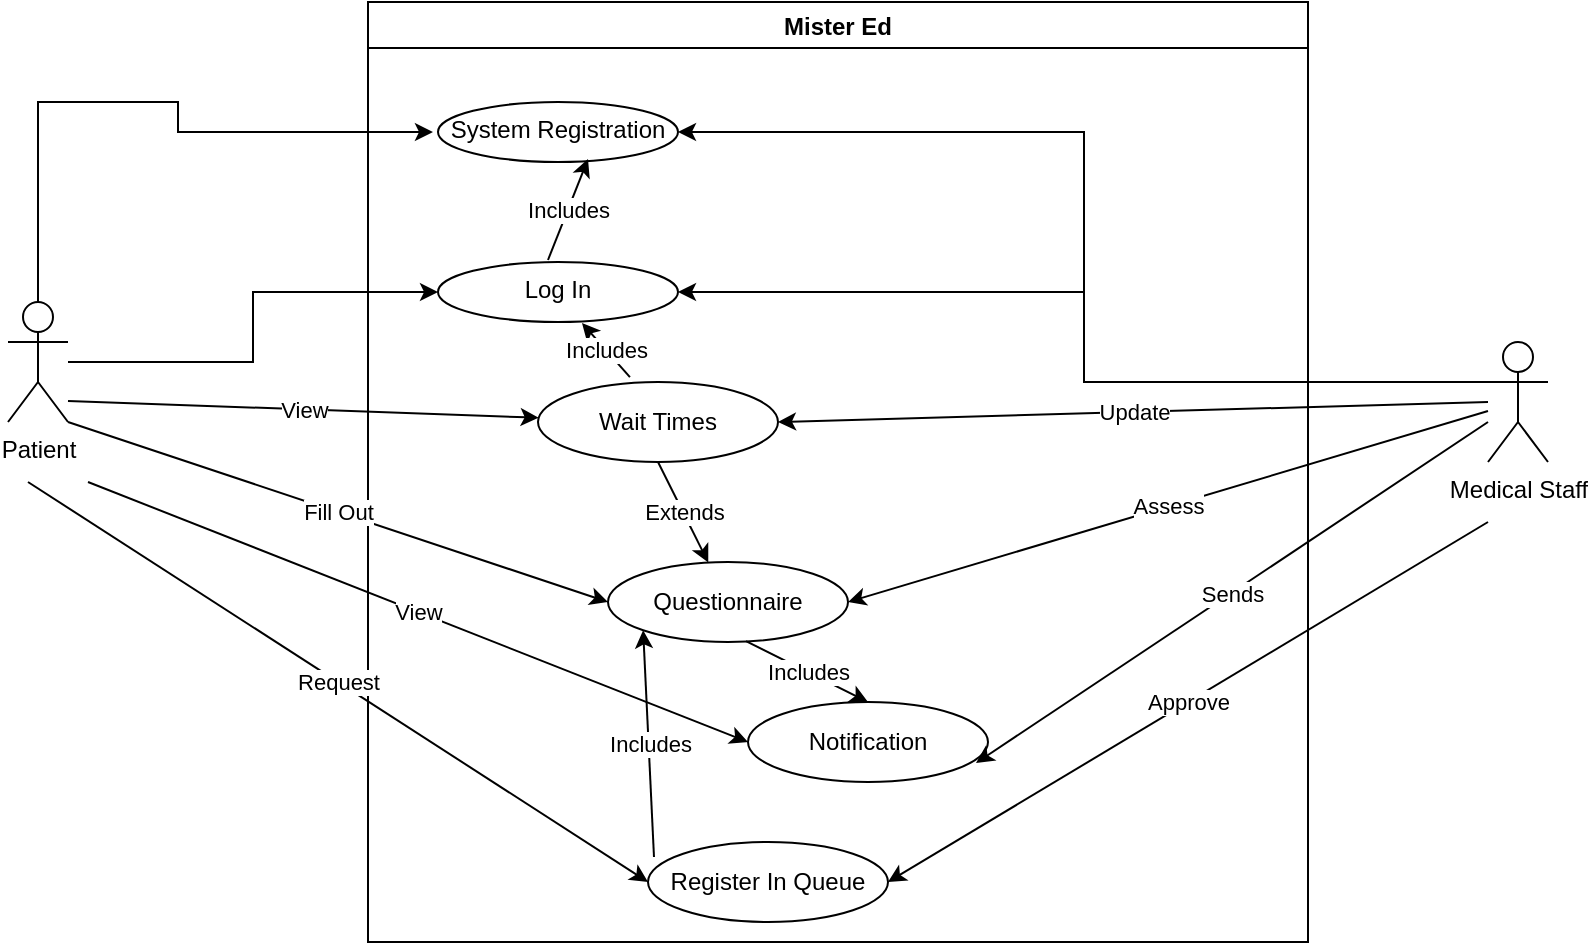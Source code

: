 <mxfile version="24.7.14">
  <diagram id="YTVPyqOurH8s7ZfWGCV4" name="Page-1">
    <mxGraphModel dx="1105" dy="538" grid="1" gridSize="10" guides="1" tooltips="1" connect="1" arrows="1" fold="1" page="1" pageScale="1" pageWidth="850" pageHeight="1100" math="0" shadow="0">
      <root>
        <mxCell id="0" />
        <mxCell id="1" parent="0" />
        <mxCell id="qrLywVSfVbjWkEtIoeux-8" value="" style="edgeStyle=orthogonalEdgeStyle;rounded=0;orthogonalLoop=1;jettySize=auto;html=1;entryX=-0.021;entryY=0.5;entryDx=0;entryDy=0;entryPerimeter=0;" parent="1" source="qrLywVSfVbjWkEtIoeux-1" target="qrLywVSfVbjWkEtIoeux-7" edge="1">
          <mxGeometry relative="1" as="geometry">
            <Array as="points">
              <mxPoint x="55" y="90" />
              <mxPoint x="125" y="90" />
              <mxPoint x="125" y="105" />
            </Array>
          </mxGeometry>
        </mxCell>
        <mxCell id="qrLywVSfVbjWkEtIoeux-10" value="" style="edgeStyle=orthogonalEdgeStyle;rounded=0;orthogonalLoop=1;jettySize=auto;html=1;" parent="1" source="qrLywVSfVbjWkEtIoeux-1" target="qrLywVSfVbjWkEtIoeux-9" edge="1">
          <mxGeometry relative="1" as="geometry" />
        </mxCell>
        <mxCell id="qrLywVSfVbjWkEtIoeux-1" value="Patient&lt;br&gt;" style="shape=umlActor;verticalLabelPosition=bottom;verticalAlign=top;html=1;outlineConnect=0;" parent="1" vertex="1">
          <mxGeometry x="40" y="190" width="30" height="60" as="geometry" />
        </mxCell>
        <mxCell id="qrLywVSfVbjWkEtIoeux-6" value="Mister Ed" style="swimlane;" parent="1" vertex="1">
          <mxGeometry x="220" y="40" width="470" height="470" as="geometry" />
        </mxCell>
        <mxCell id="qrLywVSfVbjWkEtIoeux-7" value="System Registration" style="ellipse;whiteSpace=wrap;html=1;verticalAlign=top;" parent="qrLywVSfVbjWkEtIoeux-6" vertex="1">
          <mxGeometry x="35" y="50" width="120" height="30" as="geometry" />
        </mxCell>
        <mxCell id="qrLywVSfVbjWkEtIoeux-9" value="Log In" style="ellipse;whiteSpace=wrap;html=1;verticalAlign=top;" parent="qrLywVSfVbjWkEtIoeux-6" vertex="1">
          <mxGeometry x="35" y="130" width="120" height="30" as="geometry" />
        </mxCell>
        <mxCell id="qrLywVSfVbjWkEtIoeux-15" value="" style="endArrow=classic;html=1;rounded=0;entryX=0.625;entryY=0.95;entryDx=0;entryDy=0;entryPerimeter=0;" parent="qrLywVSfVbjWkEtIoeux-6" target="qrLywVSfVbjWkEtIoeux-7" edge="1">
          <mxGeometry relative="1" as="geometry">
            <mxPoint x="90" y="129" as="sourcePoint" />
            <mxPoint x="190" y="129" as="targetPoint" />
          </mxGeometry>
        </mxCell>
        <mxCell id="qrLywVSfVbjWkEtIoeux-16" value="Includes" style="edgeLabel;resizable=0;html=1;align=center;verticalAlign=middle;" parent="qrLywVSfVbjWkEtIoeux-15" connectable="0" vertex="1">
          <mxGeometry relative="1" as="geometry" />
        </mxCell>
        <mxCell id="qrLywVSfVbjWkEtIoeux-20" value="Wait Times" style="ellipse;whiteSpace=wrap;html=1;" parent="qrLywVSfVbjWkEtIoeux-6" vertex="1">
          <mxGeometry x="85" y="190" width="120" height="40" as="geometry" />
        </mxCell>
        <mxCell id="qrLywVSfVbjWkEtIoeux-27" value="" style="endArrow=classic;html=1;rounded=0;entryX=0.6;entryY=1.017;entryDx=0;entryDy=0;entryPerimeter=0;exitX=0.383;exitY=-0.062;exitDx=0;exitDy=0;exitPerimeter=0;" parent="qrLywVSfVbjWkEtIoeux-6" source="qrLywVSfVbjWkEtIoeux-20" target="qrLywVSfVbjWkEtIoeux-9" edge="1">
          <mxGeometry relative="1" as="geometry">
            <mxPoint x="100" y="139" as="sourcePoint" />
            <mxPoint x="120" y="88.5" as="targetPoint" />
          </mxGeometry>
        </mxCell>
        <mxCell id="qrLywVSfVbjWkEtIoeux-28" value="Includes" style="edgeLabel;resizable=0;html=1;align=center;verticalAlign=middle;" parent="qrLywVSfVbjWkEtIoeux-27" connectable="0" vertex="1">
          <mxGeometry relative="1" as="geometry" />
        </mxCell>
        <mxCell id="qrLywVSfVbjWkEtIoeux-29" value="Questionnaire" style="ellipse;whiteSpace=wrap;html=1;" parent="qrLywVSfVbjWkEtIoeux-6" vertex="1">
          <mxGeometry x="120" y="280" width="120" height="40" as="geometry" />
        </mxCell>
        <mxCell id="qrLywVSfVbjWkEtIoeux-30" value="" style="endArrow=classic;html=1;rounded=0;exitX=0.5;exitY=1;exitDx=0;exitDy=0;" parent="qrLywVSfVbjWkEtIoeux-6" source="qrLywVSfVbjWkEtIoeux-20" target="qrLywVSfVbjWkEtIoeux-29" edge="1">
          <mxGeometry relative="1" as="geometry">
            <mxPoint x="150" y="270" as="sourcePoint" />
            <mxPoint x="250" y="270" as="targetPoint" />
          </mxGeometry>
        </mxCell>
        <mxCell id="qrLywVSfVbjWkEtIoeux-31" value="Extends" style="edgeLabel;resizable=0;html=1;align=center;verticalAlign=middle;" parent="qrLywVSfVbjWkEtIoeux-30" connectable="0" vertex="1">
          <mxGeometry relative="1" as="geometry" />
        </mxCell>
        <mxCell id="qrLywVSfVbjWkEtIoeux-38" value="Notification" style="ellipse;whiteSpace=wrap;html=1;" parent="qrLywVSfVbjWkEtIoeux-6" vertex="1">
          <mxGeometry x="190" y="350" width="120" height="40" as="geometry" />
        </mxCell>
        <mxCell id="qrLywVSfVbjWkEtIoeux-39" value="" style="endArrow=classic;html=1;rounded=0;entryX=0.5;entryY=0;entryDx=0;entryDy=0;exitX=0.575;exitY=0.988;exitDx=0;exitDy=0;exitPerimeter=0;" parent="qrLywVSfVbjWkEtIoeux-6" source="qrLywVSfVbjWkEtIoeux-29" target="qrLywVSfVbjWkEtIoeux-38" edge="1">
          <mxGeometry relative="1" as="geometry">
            <mxPoint x="150" y="270" as="sourcePoint" />
            <mxPoint x="250" y="270" as="targetPoint" />
          </mxGeometry>
        </mxCell>
        <mxCell id="qrLywVSfVbjWkEtIoeux-40" value="Includes" style="edgeLabel;resizable=0;html=1;align=center;verticalAlign=middle;" parent="qrLywVSfVbjWkEtIoeux-39" connectable="0" vertex="1">
          <mxGeometry relative="1" as="geometry" />
        </mxCell>
        <mxCell id="qrLywVSfVbjWkEtIoeux-48" value="Register In Queue" style="ellipse;whiteSpace=wrap;html=1;" parent="qrLywVSfVbjWkEtIoeux-6" vertex="1">
          <mxGeometry x="140" y="420" width="120" height="40" as="geometry" />
        </mxCell>
        <mxCell id="qrLywVSfVbjWkEtIoeux-55" value="" style="endArrow=classic;html=1;rounded=0;exitX=0.025;exitY=0.188;exitDx=0;exitDy=0;entryX=0;entryY=1;entryDx=0;entryDy=0;exitPerimeter=0;" parent="qrLywVSfVbjWkEtIoeux-6" source="qrLywVSfVbjWkEtIoeux-48" target="qrLywVSfVbjWkEtIoeux-29" edge="1">
          <mxGeometry relative="1" as="geometry">
            <mxPoint x="150" y="290" as="sourcePoint" />
            <mxPoint x="250" y="290" as="targetPoint" />
          </mxGeometry>
        </mxCell>
        <mxCell id="qrLywVSfVbjWkEtIoeux-56" value="Includes" style="edgeLabel;resizable=0;html=1;align=center;verticalAlign=middle;" parent="qrLywVSfVbjWkEtIoeux-55" connectable="0" vertex="1">
          <mxGeometry relative="1" as="geometry" />
        </mxCell>
        <mxCell id="qrLywVSfVbjWkEtIoeux-18" style="edgeStyle=orthogonalEdgeStyle;rounded=0;orthogonalLoop=1;jettySize=auto;html=1;entryX=1;entryY=0.5;entryDx=0;entryDy=0;" parent="1" source="qrLywVSfVbjWkEtIoeux-17" target="qrLywVSfVbjWkEtIoeux-7" edge="1">
          <mxGeometry relative="1" as="geometry">
            <Array as="points">
              <mxPoint x="578" y="230" />
              <mxPoint x="578" y="105" />
            </Array>
          </mxGeometry>
        </mxCell>
        <mxCell id="qrLywVSfVbjWkEtIoeux-19" style="edgeStyle=orthogonalEdgeStyle;rounded=0;orthogonalLoop=1;jettySize=auto;html=1;entryX=1;entryY=0.5;entryDx=0;entryDy=0;" parent="1" source="qrLywVSfVbjWkEtIoeux-17" target="qrLywVSfVbjWkEtIoeux-9" edge="1">
          <mxGeometry relative="1" as="geometry">
            <Array as="points">
              <mxPoint x="578" y="230" />
              <mxPoint x="578" y="185" />
            </Array>
          </mxGeometry>
        </mxCell>
        <mxCell id="qrLywVSfVbjWkEtIoeux-17" value="Medical Staff" style="shape=umlActor;verticalLabelPosition=bottom;verticalAlign=top;html=1;outlineConnect=0;" parent="1" vertex="1">
          <mxGeometry x="780" y="210" width="30" height="60" as="geometry" />
        </mxCell>
        <mxCell id="qrLywVSfVbjWkEtIoeux-21" value="" style="endArrow=classic;html=1;rounded=0;" parent="1" target="qrLywVSfVbjWkEtIoeux-20" edge="1">
          <mxGeometry relative="1" as="geometry">
            <mxPoint x="70" y="239.5" as="sourcePoint" />
            <mxPoint x="170" y="239.5" as="targetPoint" />
          </mxGeometry>
        </mxCell>
        <mxCell id="qrLywVSfVbjWkEtIoeux-22" value="View" style="edgeLabel;resizable=0;html=1;align=center;verticalAlign=middle;" parent="qrLywVSfVbjWkEtIoeux-21" connectable="0" vertex="1">
          <mxGeometry relative="1" as="geometry" />
        </mxCell>
        <mxCell id="qrLywVSfVbjWkEtIoeux-24" value="" style="endArrow=classic;html=1;rounded=0;entryX=1;entryY=0.5;entryDx=0;entryDy=0;" parent="1" target="qrLywVSfVbjWkEtIoeux-20" edge="1">
          <mxGeometry relative="1" as="geometry">
            <mxPoint x="780" y="240" as="sourcePoint" />
            <mxPoint x="500" y="300" as="targetPoint" />
          </mxGeometry>
        </mxCell>
        <mxCell id="qrLywVSfVbjWkEtIoeux-25" value="Update" style="edgeLabel;resizable=0;html=1;align=center;verticalAlign=middle;" parent="qrLywVSfVbjWkEtIoeux-24" connectable="0" vertex="1">
          <mxGeometry relative="1" as="geometry" />
        </mxCell>
        <mxCell id="qrLywVSfVbjWkEtIoeux-32" value="" style="endArrow=classic;html=1;rounded=0;entryX=1;entryY=0.5;entryDx=0;entryDy=0;" parent="1" source="qrLywVSfVbjWkEtIoeux-17" target="qrLywVSfVbjWkEtIoeux-29" edge="1">
          <mxGeometry relative="1" as="geometry">
            <mxPoint x="340" y="300" as="sourcePoint" />
            <mxPoint x="500" y="300" as="targetPoint" />
          </mxGeometry>
        </mxCell>
        <mxCell id="qrLywVSfVbjWkEtIoeux-33" value="Assess" style="edgeLabel;resizable=0;html=1;align=center;verticalAlign=middle;" parent="qrLywVSfVbjWkEtIoeux-32" connectable="0" vertex="1">
          <mxGeometry relative="1" as="geometry" />
        </mxCell>
        <mxCell id="qrLywVSfVbjWkEtIoeux-35" value="" style="endArrow=classic;html=1;rounded=0;exitX=1;exitY=1;exitDx=0;exitDy=0;exitPerimeter=0;entryX=0;entryY=0.5;entryDx=0;entryDy=0;" parent="1" source="qrLywVSfVbjWkEtIoeux-1" target="qrLywVSfVbjWkEtIoeux-29" edge="1">
          <mxGeometry relative="1" as="geometry">
            <mxPoint x="340" y="300" as="sourcePoint" />
            <mxPoint x="500" y="300" as="targetPoint" />
          </mxGeometry>
        </mxCell>
        <mxCell id="qrLywVSfVbjWkEtIoeux-36" value="Fill Out" style="edgeLabel;resizable=0;html=1;align=center;verticalAlign=middle;" parent="qrLywVSfVbjWkEtIoeux-35" connectable="0" vertex="1">
          <mxGeometry relative="1" as="geometry" />
        </mxCell>
        <mxCell id="qrLywVSfVbjWkEtIoeux-41" value="" style="endArrow=classic;html=1;rounded=0;entryX=0;entryY=0.5;entryDx=0;entryDy=0;" parent="1" target="qrLywVSfVbjWkEtIoeux-38" edge="1">
          <mxGeometry relative="1" as="geometry">
            <mxPoint x="80" y="280" as="sourcePoint" />
            <mxPoint x="470" y="300" as="targetPoint" />
          </mxGeometry>
        </mxCell>
        <mxCell id="qrLywVSfVbjWkEtIoeux-42" value="View" style="edgeLabel;resizable=0;html=1;align=center;verticalAlign=middle;" parent="qrLywVSfVbjWkEtIoeux-41" connectable="0" vertex="1">
          <mxGeometry relative="1" as="geometry" />
        </mxCell>
        <mxCell id="qrLywVSfVbjWkEtIoeux-43" value="" style="endArrow=classic;html=1;rounded=0;entryX=0.95;entryY=0.763;entryDx=0;entryDy=0;entryPerimeter=0;" parent="1" source="qrLywVSfVbjWkEtIoeux-17" target="qrLywVSfVbjWkEtIoeux-38" edge="1">
          <mxGeometry relative="1" as="geometry">
            <mxPoint x="370" y="300" as="sourcePoint" />
            <mxPoint x="470" y="300" as="targetPoint" />
          </mxGeometry>
        </mxCell>
        <mxCell id="qrLywVSfVbjWkEtIoeux-44" value="Sends" style="edgeLabel;resizable=0;html=1;align=center;verticalAlign=middle;" parent="qrLywVSfVbjWkEtIoeux-43" connectable="0" vertex="1">
          <mxGeometry relative="1" as="geometry" />
        </mxCell>
        <mxCell id="qrLywVSfVbjWkEtIoeux-49" value="" style="endArrow=classic;html=1;rounded=0;entryX=0;entryY=0.5;entryDx=0;entryDy=0;" parent="1" target="qrLywVSfVbjWkEtIoeux-48" edge="1">
          <mxGeometry relative="1" as="geometry">
            <mxPoint x="50" y="280" as="sourcePoint" />
            <mxPoint x="470" y="330" as="targetPoint" />
          </mxGeometry>
        </mxCell>
        <mxCell id="qrLywVSfVbjWkEtIoeux-50" value="Request" style="edgeLabel;resizable=0;html=1;align=center;verticalAlign=middle;" parent="qrLywVSfVbjWkEtIoeux-49" connectable="0" vertex="1">
          <mxGeometry relative="1" as="geometry" />
        </mxCell>
        <mxCell id="qrLywVSfVbjWkEtIoeux-53" value="" style="endArrow=classic;html=1;rounded=0;entryX=1;entryY=0.5;entryDx=0;entryDy=0;" parent="1" target="qrLywVSfVbjWkEtIoeux-48" edge="1">
          <mxGeometry relative="1" as="geometry">
            <mxPoint x="780" y="300" as="sourcePoint" />
            <mxPoint x="470" y="330" as="targetPoint" />
          </mxGeometry>
        </mxCell>
        <mxCell id="qrLywVSfVbjWkEtIoeux-54" value="Approve" style="edgeLabel;resizable=0;html=1;align=center;verticalAlign=middle;" parent="qrLywVSfVbjWkEtIoeux-53" connectable="0" vertex="1">
          <mxGeometry relative="1" as="geometry" />
        </mxCell>
      </root>
    </mxGraphModel>
  </diagram>
</mxfile>
